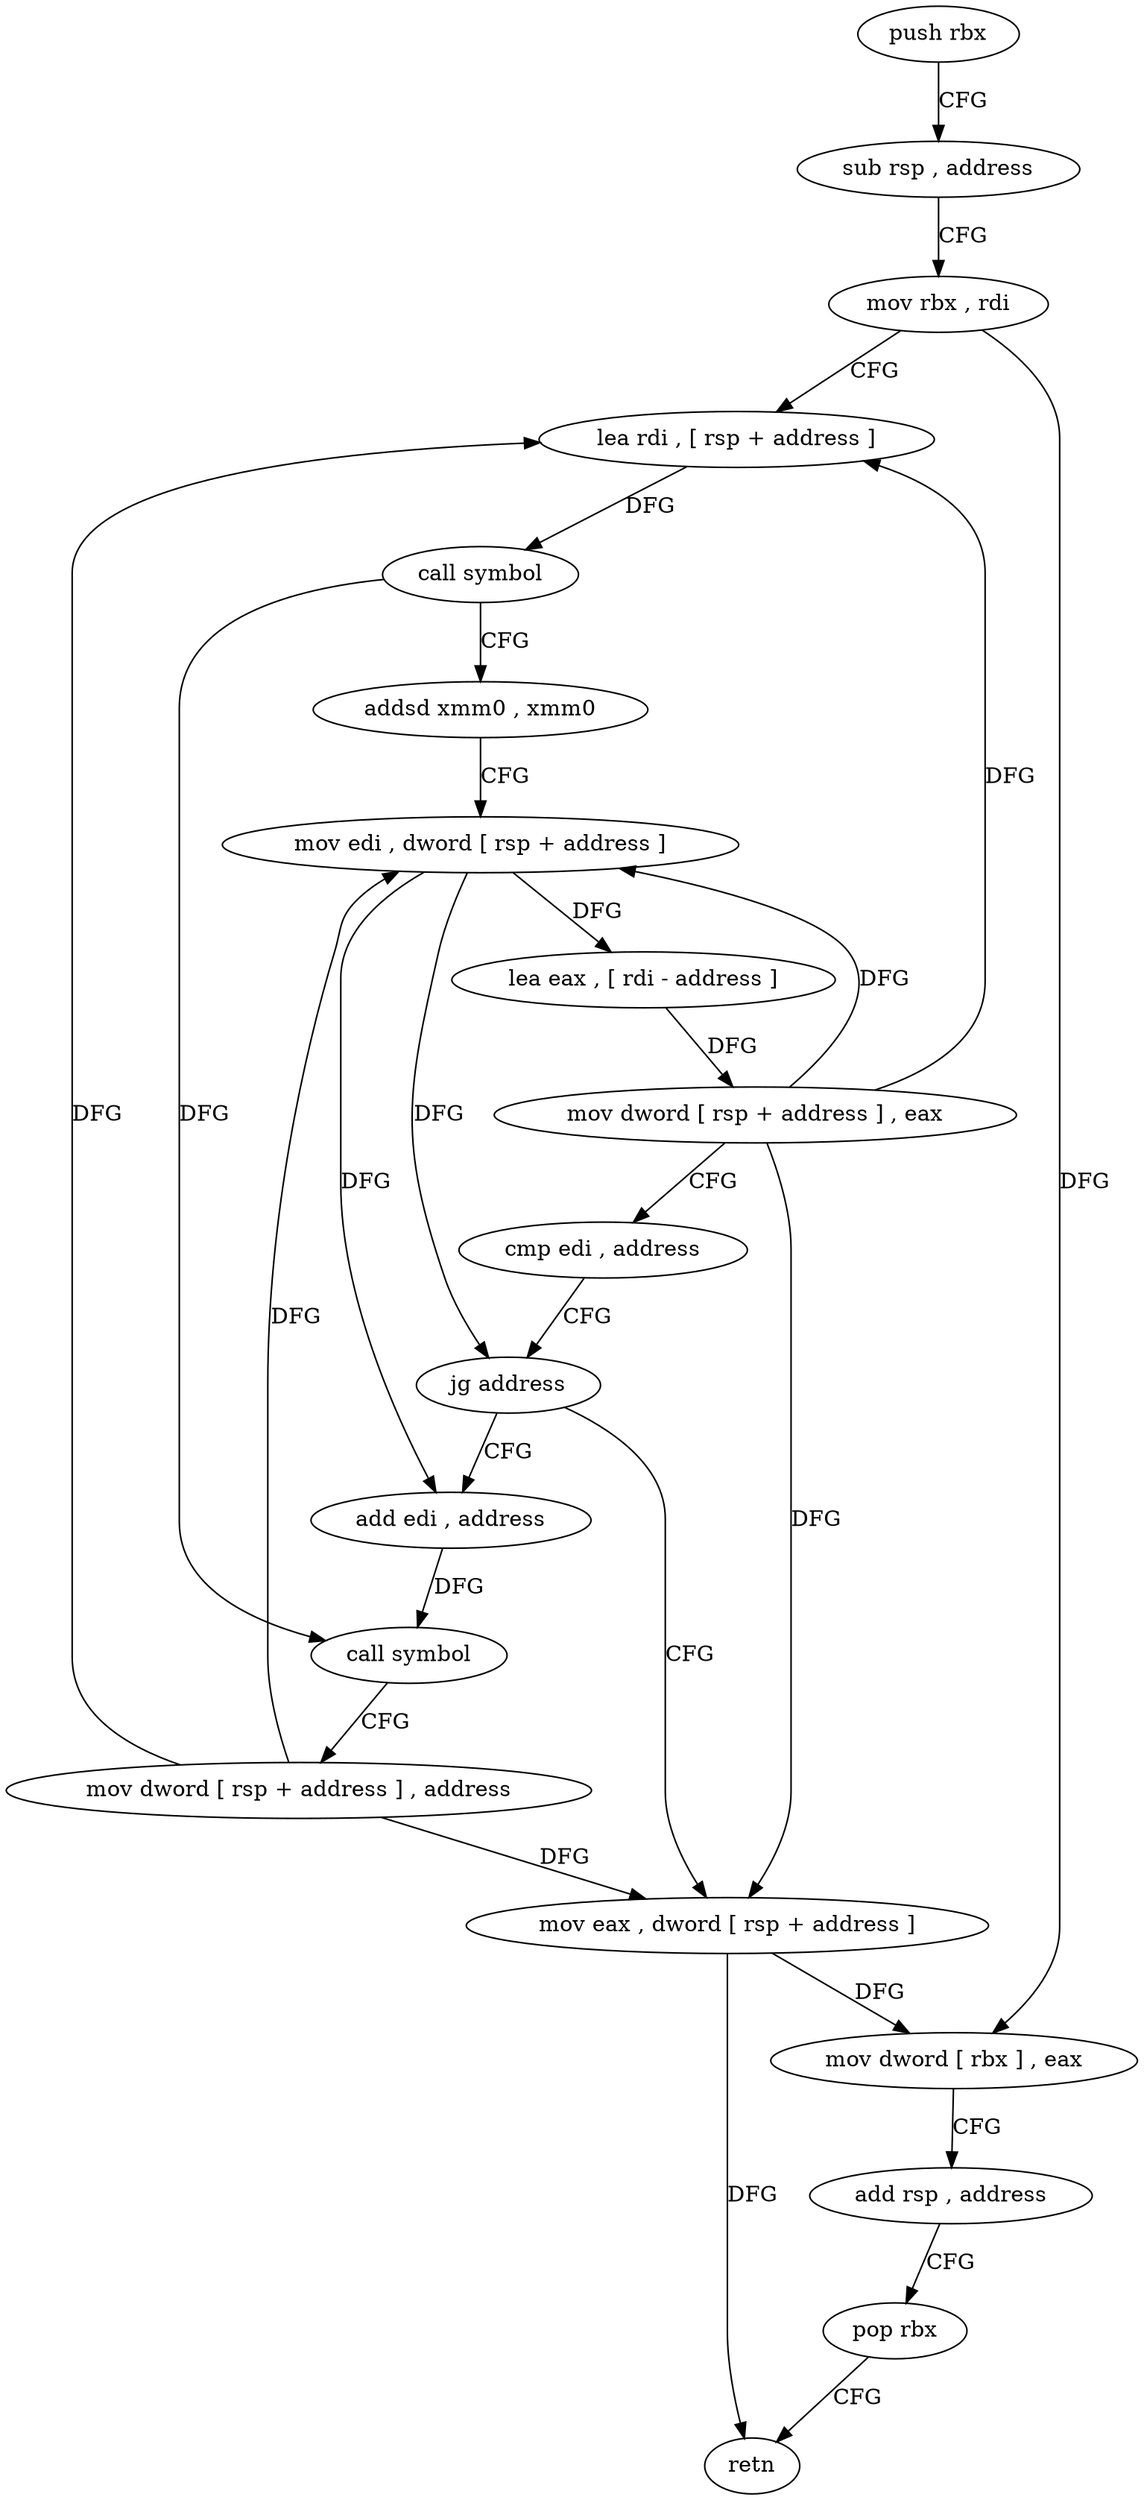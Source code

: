 digraph "func" {
"192800" [label = "push rbx" ]
"192801" [label = "sub rsp , address" ]
"192805" [label = "mov rbx , rdi" ]
"192808" [label = "lea rdi , [ rsp + address ]" ]
"192813" [label = "call symbol" ]
"192818" [label = "addsd xmm0 , xmm0" ]
"192822" [label = "mov edi , dword [ rsp + address ]" ]
"192826" [label = "lea eax , [ rdi - address ]" ]
"192829" [label = "mov dword [ rsp + address ] , eax" ]
"192833" [label = "cmp edi , address" ]
"192839" [label = "jg address" ]
"192860" [label = "mov eax , dword [ rsp + address ]" ]
"192841" [label = "add edi , address" ]
"192864" [label = "mov dword [ rbx ] , eax" ]
"192866" [label = "add rsp , address" ]
"192870" [label = "pop rbx" ]
"192871" [label = "retn" ]
"192847" [label = "call symbol" ]
"192852" [label = "mov dword [ rsp + address ] , address" ]
"192800" -> "192801" [ label = "CFG" ]
"192801" -> "192805" [ label = "CFG" ]
"192805" -> "192808" [ label = "CFG" ]
"192805" -> "192864" [ label = "DFG" ]
"192808" -> "192813" [ label = "DFG" ]
"192813" -> "192818" [ label = "CFG" ]
"192813" -> "192847" [ label = "DFG" ]
"192818" -> "192822" [ label = "CFG" ]
"192822" -> "192826" [ label = "DFG" ]
"192822" -> "192839" [ label = "DFG" ]
"192822" -> "192841" [ label = "DFG" ]
"192826" -> "192829" [ label = "DFG" ]
"192829" -> "192833" [ label = "CFG" ]
"192829" -> "192808" [ label = "DFG" ]
"192829" -> "192822" [ label = "DFG" ]
"192829" -> "192860" [ label = "DFG" ]
"192833" -> "192839" [ label = "CFG" ]
"192839" -> "192860" [ label = "CFG" ]
"192839" -> "192841" [ label = "CFG" ]
"192860" -> "192864" [ label = "DFG" ]
"192860" -> "192871" [ label = "DFG" ]
"192841" -> "192847" [ label = "DFG" ]
"192864" -> "192866" [ label = "CFG" ]
"192866" -> "192870" [ label = "CFG" ]
"192870" -> "192871" [ label = "CFG" ]
"192847" -> "192852" [ label = "CFG" ]
"192852" -> "192860" [ label = "DFG" ]
"192852" -> "192808" [ label = "DFG" ]
"192852" -> "192822" [ label = "DFG" ]
}
